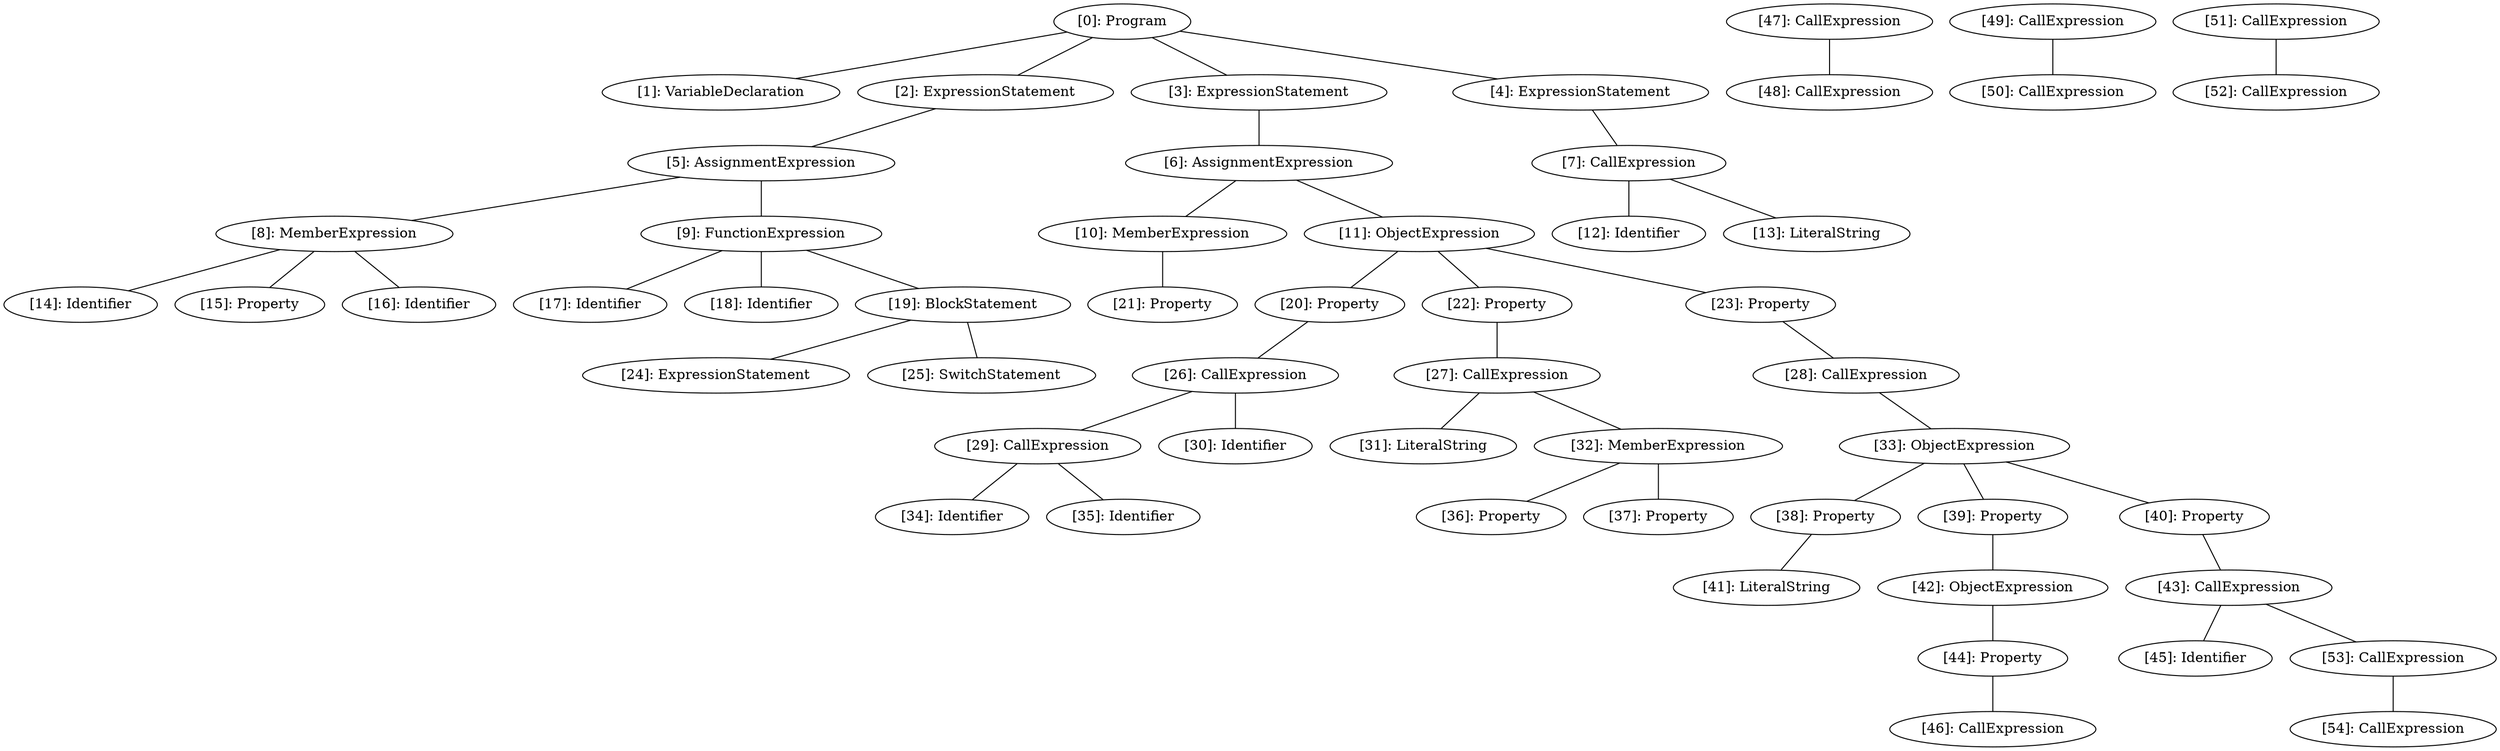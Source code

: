 // Result
graph {
	0 [label="[0]: Program"]
	1 [label="[1]: VariableDeclaration"]
	2 [label="[2]: ExpressionStatement"]
	3 [label="[3]: ExpressionStatement"]
	4 [label="[4]: ExpressionStatement"]
	5 [label="[5]: AssignmentExpression"]
	6 [label="[6]: AssignmentExpression"]
	7 [label="[7]: CallExpression"]
	8 [label="[8]: MemberExpression"]
	9 [label="[9]: FunctionExpression"]
	10 [label="[10]: MemberExpression"]
	11 [label="[11]: ObjectExpression"]
	12 [label="[12]: Identifier"]
	13 [label="[13]: LiteralString"]
	14 [label="[14]: Identifier"]
	15 [label="[15]: Property"]
	16 [label="[16]: Identifier"]
	17 [label="[17]: Identifier"]
	18 [label="[18]: Identifier"]
	19 [label="[19]: BlockStatement"]
	20 [label="[20]: Property"]
	21 [label="[21]: Property"]
	22 [label="[22]: Property"]
	23 [label="[23]: Property"]
	24 [label="[24]: ExpressionStatement"]
	25 [label="[25]: SwitchStatement"]
	26 [label="[26]: CallExpression"]
	27 [label="[27]: CallExpression"]
	28 [label="[28]: CallExpression"]
	29 [label="[29]: CallExpression"]
	30 [label="[30]: Identifier"]
	31 [label="[31]: LiteralString"]
	32 [label="[32]: MemberExpression"]
	33 [label="[33]: ObjectExpression"]
	34 [label="[34]: Identifier"]
	35 [label="[35]: Identifier"]
	36 [label="[36]: Property"]
	37 [label="[37]: Property"]
	38 [label="[38]: Property"]
	39 [label="[39]: Property"]
	40 [label="[40]: Property"]
	41 [label="[41]: LiteralString"]
	42 [label="[42]: ObjectExpression"]
	43 [label="[43]: CallExpression"]
	44 [label="[44]: Property"]
	45 [label="[45]: Identifier"]
	46 [label="[46]: CallExpression"]
	47 [label="[47]: CallExpression"]
	48 [label="[48]: CallExpression"]
	49 [label="[49]: CallExpression"]
	50 [label="[50]: CallExpression"]
	51 [label="[51]: CallExpression"]
	52 [label="[52]: CallExpression"]
	53 [label="[53]: CallExpression"]
	54 [label="[54]: CallExpression"]
	0 -- 1
	0 -- 2
	0 -- 3
	0 -- 4
	2 -- 5
	3 -- 6
	4 -- 7
	5 -- 8
	5 -- 9
	6 -- 10
	6 -- 11
	7 -- 12
	7 -- 13
	8 -- 14
	8 -- 15
	8 -- 16
	9 -- 17
	9 -- 18
	9 -- 19
	10 -- 21
	11 -- 20
	11 -- 22
	11 -- 23
	19 -- 24
	19 -- 25
	20 -- 26
	22 -- 27
	23 -- 28
	26 -- 29
	26 -- 30
	27 -- 31
	27 -- 32
	28 -- 33
	29 -- 34
	29 -- 35
	32 -- 36
	32 -- 37
	33 -- 38
	33 -- 39
	33 -- 40
	38 -- 41
	39 -- 42
	40 -- 43
	42 -- 44
	43 -- 45
	43 -- 53
	44 -- 46
	47 -- 48
	49 -- 50
	51 -- 52
	53 -- 54
}
